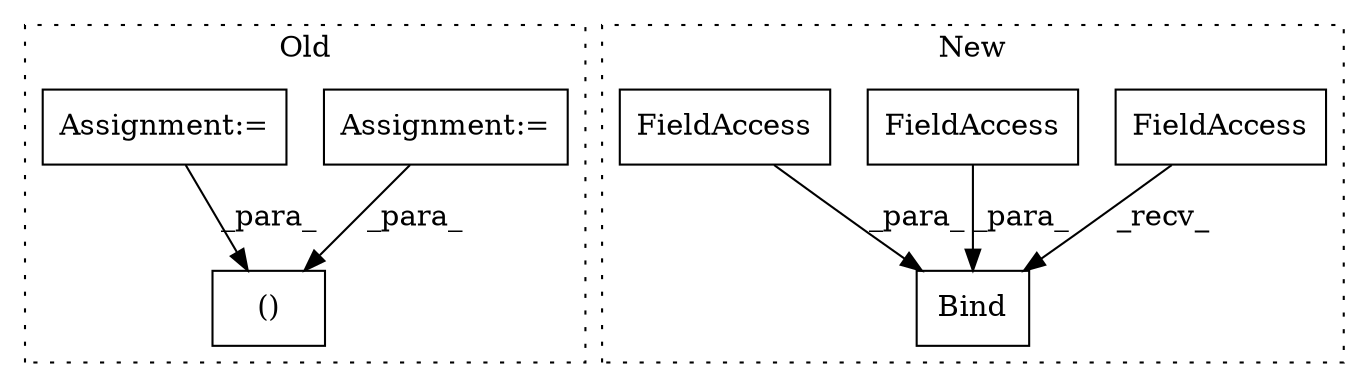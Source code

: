 digraph G {
subgraph cluster0 {
1 [label="()" a="106" s="6763" l="17" shape="box"];
6 [label="Assignment:=" a="7" s="4228" l="2" shape="box"];
7 [label="Assignment:=" a="7" s="4131" l="2" shape="box"];
label = "Old";
style="dotted";
}
subgraph cluster1 {
2 [label="Bind" a="32" s="7600,7644" l="5,1" shape="box"];
3 [label="FieldAccess" a="22" s="7580" l="19" shape="box"];
4 [label="FieldAccess" a="22" s="7605" l="11" shape="box"];
5 [label="FieldAccess" a="22" s="7617" l="27" shape="box"];
label = "New";
style="dotted";
}
3 -> 2 [label="_recv_"];
4 -> 2 [label="_para_"];
5 -> 2 [label="_para_"];
6 -> 1 [label="_para_"];
7 -> 1 [label="_para_"];
}